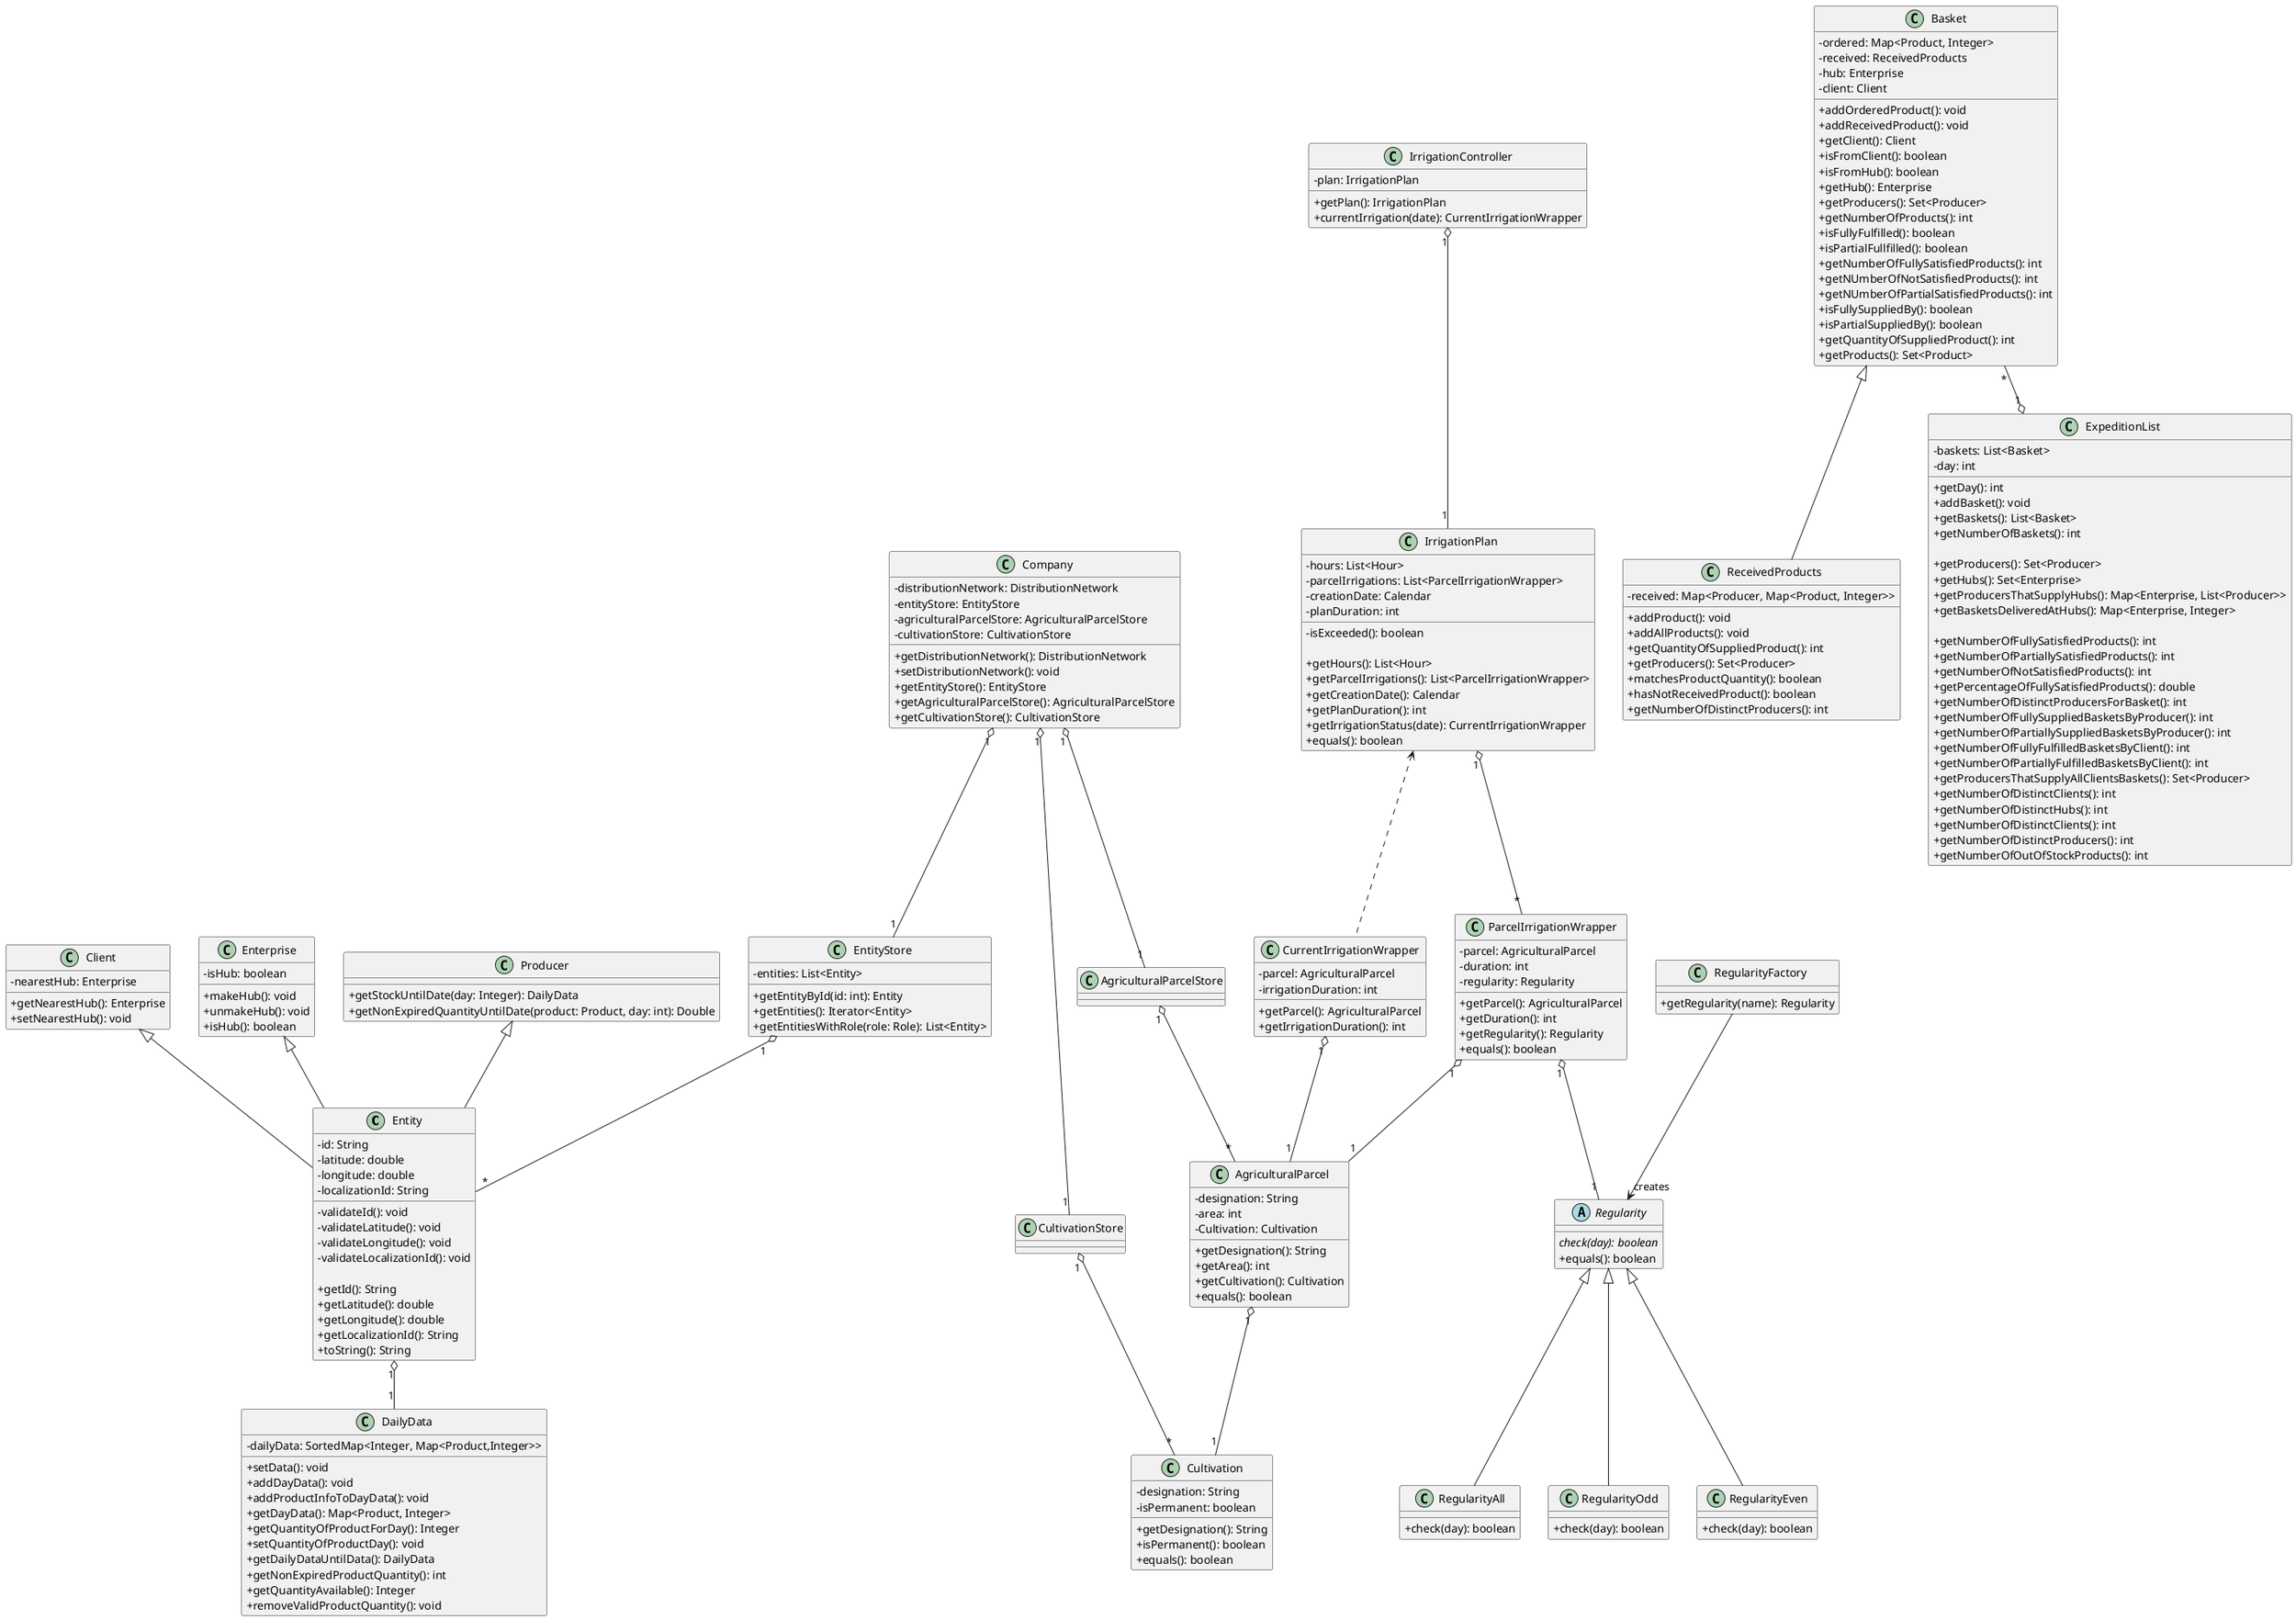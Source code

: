 @startuml CD

skinparam classAttributeIconSize 0

class Entity {
  - id: String
  - latitude: double
  - longitude: double
  - localizationId: String

  -validateId(): void
  -validateLatitude(): void
  -validateLongitude(): void
  -validateLocalizationId(): void

  +getId(): String
  +getLatitude(): double
  +getLongitude(): double
  +getLocalizationId(): String
  +toString(): String
}

class Client {
  - nearestHub: Enterprise

  +getNearestHub(): Enterprise
  +setNearestHub(): void
}

class Enterprise {
  -isHub: boolean

  +makeHub(): void
  +unmakeHub(): void
  +isHub(): boolean
}

class Producer {
  +getStockUntilDate(day: Integer): DailyData
  +getNonExpiredQuantityUntilDate(product: Product, day: int): Double
}

class AgriculturalParcel {
  -designation: String
  -area: int
  -Cultivation: Cultivation

  +getDesignation(): String
  +getArea(): int
  +getCultivation(): Cultivation
  +equals(): boolean
}

class Cultivation {
  -designation: String
  -isPermanent: boolean

  +getDesignation(): String
  +isPermanent(): boolean
  +equals(): boolean
}

Client <|-- Entity
Enterprise <|-- Entity
Producer <|-- Entity

class Company {
   - distributionNetwork: DistributionNetwork
   - entityStore: EntityStore
   - agriculturalParcelStore: AgriculturalParcelStore
   - cultivationStore: CultivationStore

  +getDistributionNetwork(): DistributionNetwork
  +setDistributionNetwork(): void
  +getEntityStore(): EntityStore
  +getAgriculturalParcelStore(): AgriculturalParcelStore
  +getCultivationStore(): CultivationStore
}

class EntityStore {
  -entities: List<Entity>

  +getEntityById(id: int): Entity
  +getEntities(): Iterator<Entity>
  +getEntitiesWithRole(role: Role): List<Entity>
}

class AgriculturalParcelStore {}

class CultivationStore {}

class IrrigationPlan {
   -hours: List<Hour>
   -parcelIrrigations: List<ParcelIrrigationWrapper>
   -creationDate: Calendar
   -planDuration: int

  -isExceeded(): boolean

  +getHours(): List<Hour>
  +getParcelIrrigations(): List<ParcelIrrigationWrapper>
  +getCreationDate(): Calendar
  +getPlanDuration(): int
  +getIrrigationStatus(date): CurrentIrrigationWrapper
  +equals(): boolean
}

class IrrigationController {
   -plan: IrrigationPlan

   +getPlan(): IrrigationPlan
   +currentIrrigation(date): CurrentIrrigationWrapper
}

class CurrentIrrigationWrapper {
  -parcel: AgriculturalParcel
  -irrigationDuration: int

  +getParcel(): AgriculturalParcel
  +getIrrigationDuration(): int
}

class ParcelIrrigationWrapper {
   - parcel: AgriculturalParcel
   - duration: int
   - regularity: Regularity

   +getParcel(): AgriculturalParcel
   +getDuration(): int
   +getRegularity(): Regularity
   +equals(): boolean
}

abstract Regularity {
   {abstract}check(day): boolean
   +equals(): boolean
}

class RegularityFactory {
   +getRegularity(name): Regularity
}

class RegularityAll {
  +check(day): boolean
}
class RegularityOdd {
  +check(day): boolean
}
class RegularityEven {
  +check(day): boolean
}

class Basket {
   - ordered: Map<Product, Integer>
   - received: ReceivedProducts
   - hub: Enterprise
   - client: Client

   +addOrderedProduct(): void
   +addReceivedProduct(): void
   +getClient(): Client
   +isFromClient(): boolean
   +isFromHub(): boolean
   +getHub(): Enterprise
   +getProducers(): Set<Producer>
   +getNumberOfProducts(): int
   +isFullyFulfilled(): boolean
   +isPartialFullfilled(): boolean
   +getNumberOfFullySatisfiedProducts(): int
   +getNUmberOfNotSatisfiedProducts(): int
   +getNUmberOfPartialSatisfiedProducts(): int
   +isFullySuppliedBy(): boolean
   +isPartialSuppliedBy(): boolean
   +getQuantityOfSuppliedProduct(): int
   +getProducts(): Set<Product>
}

class DailyData {
  - dailyData: SortedMap<Integer, Map<Product,Integer>>

  +setData(): void
  +addDayData(): void
  +addProductInfoToDayData(): void
  +getDayData(): Map<Product, Integer>
  +getQuantityOfProductForDay(): Integer
  +setQuantityOfProductDay(): void
  +getDailyDataUntilData(): DailyData
  +getNonExpiredProductQuantity(): int
  +getQuantityAvailable(): Integer
  +removeValidProductQuantity(): void
}

class ReceivedProducts {
  - received: Map<Producer, Map<Product, Integer>>

  +addProduct(): void
  +addAllProducts(): void
  +getQuantityOfSuppliedProduct(): int
  +getProducers(): Set<Producer>
  +matchesProductQuantity(): boolean
  +hasNotReceivedProduct(): boolean
  +getNumberOfDistinctProducers(): int
}

class ExpeditionList {
 - baskets: List<Basket>
 - day: int

 +getDay(): int
 +addBasket(): void
 +getBaskets(): List<Basket>
 +getNumberOfBaskets(): int

 +getProducers(): Set<Producer>
 +getHubs(): Set<Enterprise>
 +getProducersThatSupplyHubs(): Map<Enterprise, List<Producer>>
 +getBasketsDeliveredAtHubs(): Map<Enterprise, Integer>

 +getNumberOfFullySatisfiedProducts(): int
 +getNumberOfPartiallySatisfiedProducts(): int
 +getNumberOfNotSatisfiedProducts(): int
 +getPercentageOfFullySatisfiedProducts(): double
 +getNumberOfDistinctProducersForBasket(): int
 +getNumberOfFullySuppliedBasketsByProducer(): int
 +getNumberOfPartiallySuppliedBasketsByProducer(): int
 +getNumberOfFullyFulfilledBasketsByClient(): int
 +getNumberOfPartiallyFulfilledBasketsByClient(): int
 +getProducersThatSupplyAllClientsBaskets(): Set<Producer>
 +getNumberOfDistinctClients(): int
 +getNumberOfDistinctHubs(): int
 +getNumberOfDistinctClients(): int
 +getNumberOfDistinctProducers(): int
 +getNumberOfOutOfStockProducts(): int
}

Basket "*" --o "1" ExpeditionList
Basket <|-- ReceivedProducts

Regularity <|-- RegularityAll
Regularity <|-- RegularityOdd
Regularity <|-- RegularityEven

RegularityFactory --> "creates" Regularity

ParcelIrrigationWrapper "1" o-- "1" Regularity

EntityStore "1" o-- "*" Entity

AgriculturalParcelStore "1" o-- "*" AgriculturalParcel
CultivationStore "1" o-- "*" Cultivation

AgriculturalParcel "1" o-- "1" Cultivation
IrrigationController "1" o-- "1" IrrigationPlan

IrrigationPlan "1" o-- "*" ParcelIrrigationWrapper

ParcelIrrigationWrapper "1" o-- "1" AgriculturalParcel
CurrentIrrigationWrapper "1" o-- "1" AgriculturalParcel

IrrigationPlan <.. CurrentIrrigationWrapper

Company "1" o-- "1" EntityStore
Company "1" o-- "1" AgriculturalParcelStore
Company "1" o-- "1" CultivationStore

Entity "1" o-- "1" DailyData
@enduml
